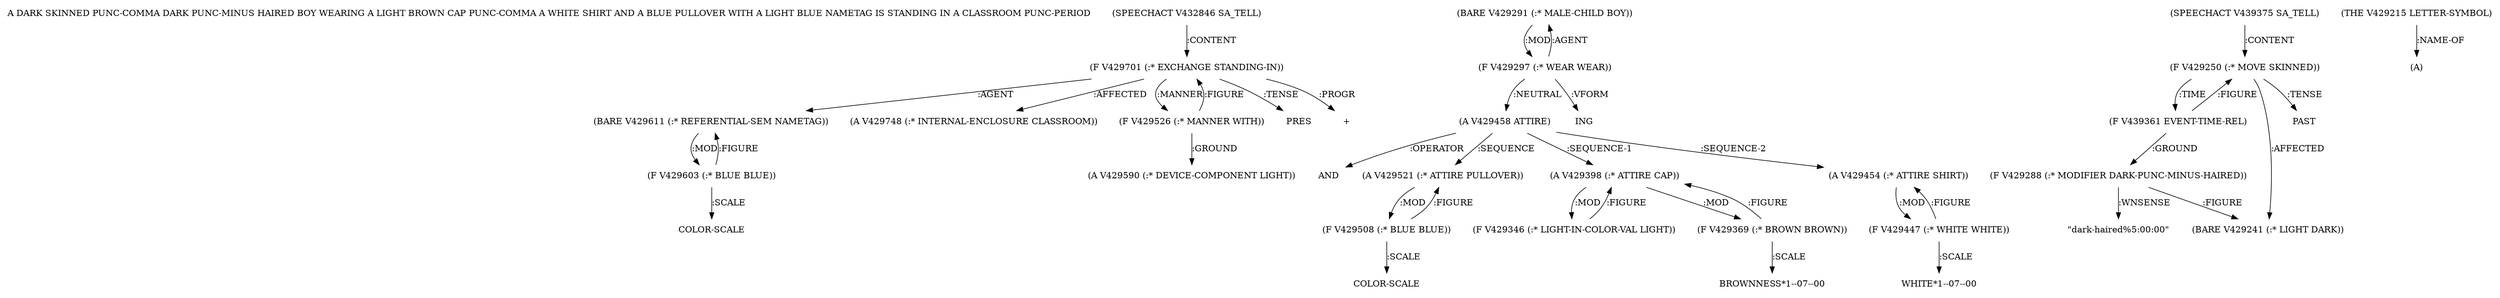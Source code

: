 digraph Terms {
  node [shape=none]
  "A DARK SKINNED PUNC-COMMA DARK PUNC-MINUS HAIRED BOY WEARING A LIGHT BROWN CAP PUNC-COMMA A WHITE SHIRT AND A BLUE PULLOVER WITH A LIGHT BLUE NAMETAG IS STANDING IN A CLASSROOM PUNC-PERIOD"
  "V432846" [label="(SPEECHACT V432846 SA_TELL)"]
  "V432846" -> "V429701" [label=":CONTENT"]
  "V429701" [label="(F V429701 (:* EXCHANGE STANDING-IN))"]
  "V429701" -> "V429611" [label=":AGENT"]
  "V429701" -> "V429748" [label=":AFFECTED"]
  "V429701" -> "V429526" [label=":MANNER"]
  "V429701" -> "NT440819" [label=":TENSE"]
  "NT440819" [label="PRES"]
  "V429701" -> "NT440820" [label=":PROGR"]
  "NT440820" [label="+"]
  "V429526" [label="(F V429526 (:* MANNER WITH))"]
  "V429526" -> "V429590" [label=":GROUND"]
  "V429526" -> "V429701" [label=":FIGURE"]
  "V429590" [label="(A V429590 (:* DEVICE-COMPONENT LIGHT))"]
  "V429611" [label="(BARE V429611 (:* REFERENTIAL-SEM NAMETAG))"]
  "V429611" -> "V429603" [label=":MOD"]
  "V429603" [label="(F V429603 (:* BLUE BLUE))"]
  "V429603" -> "V429611" [label=":FIGURE"]
  "V429603" -> "NT440821" [label=":SCALE"]
  "NT440821" [label="COLOR-SCALE"]
  "V429748" [label="(A V429748 (:* INTERNAL-ENCLOSURE CLASSROOM))"]
  "V429291" [label="(BARE V429291 (:* MALE-CHILD BOY))"]
  "V429291" -> "V429297" [label=":MOD"]
  "V429297" [label="(F V429297 (:* WEAR WEAR))"]
  "V429297" -> "V429291" [label=":AGENT"]
  "V429297" -> "V429458" [label=":NEUTRAL"]
  "V429297" -> "NT440822" [label=":VFORM"]
  "NT440822" [label="ING"]
  "V429458" [label="(A V429458 ATTIRE)"]
  "V429458" -> "NT440823" [label=":OPERATOR"]
  "NT440823" [label="AND"]
  "V429458" -> "V429521" [label=":SEQUENCE"]
  "V429458" -> "V429398" [label=":SEQUENCE-1"]
  "V429458" -> "V429454" [label=":SEQUENCE-2"]
  "V429398" [label="(A V429398 (:* ATTIRE CAP))"]
  "V429398" -> "V429346" [label=":MOD"]
  "V429398" -> "V429369" [label=":MOD"]
  "V429346" [label="(F V429346 (:* LIGHT-IN-COLOR-VAL LIGHT))"]
  "V429346" -> "V429398" [label=":FIGURE"]
  "V429369" [label="(F V429369 (:* BROWN BROWN))"]
  "V429369" -> "V429398" [label=":FIGURE"]
  "V429369" -> "NT440824" [label=":SCALE"]
  "NT440824" [label="BROWNNESS*1--07--00"]
  "V429454" [label="(A V429454 (:* ATTIRE SHIRT))"]
  "V429454" -> "V429447" [label=":MOD"]
  "V429447" [label="(F V429447 (:* WHITE WHITE))"]
  "V429447" -> "V429454" [label=":FIGURE"]
  "V429447" -> "NT440825" [label=":SCALE"]
  "NT440825" [label="WHITE*1--07--00"]
  "V429521" [label="(A V429521 (:* ATTIRE PULLOVER))"]
  "V429521" -> "V429508" [label=":MOD"]
  "V429508" [label="(F V429508 (:* BLUE BLUE))"]
  "V429508" -> "V429521" [label=":FIGURE"]
  "V429508" -> "NT440826" [label=":SCALE"]
  "NT440826" [label="COLOR-SCALE"]
  "V439375" [label="(SPEECHACT V439375 SA_TELL)"]
  "V439375" -> "V429250" [label=":CONTENT"]
  "V429250" [label="(F V429250 (:* MOVE SKINNED))"]
  "V429250" -> "V439361" [label=":TIME"]
  "V429250" -> "V429241" [label=":AFFECTED"]
  "V429250" -> "NT440827" [label=":TENSE"]
  "NT440827" [label="PAST"]
  "V439361" [label="(F V439361 EVENT-TIME-REL)"]
  "V439361" -> "V429250" [label=":FIGURE"]
  "V439361" -> "V429288" [label=":GROUND"]
  "V429241" [label="(BARE V429241 (:* LIGHT DARK))"]
  "V429288" [label="(F V429288 (:* MODIFIER DARK-PUNC-MINUS-HAIRED))"]
  "V429288" -> "V429241" [label=":FIGURE"]
  "V429288" -> "NT440828" [label=":WNSENSE"]
  "NT440828" [label="\"dark-haired%5:00:00\""]
  "V429215" [label="(THE V429215 LETTER-SYMBOL)"]
  "V429215" -> "NT440829" [label=":NAME-OF"]
  "NT440829" [label="(A)"]
}
